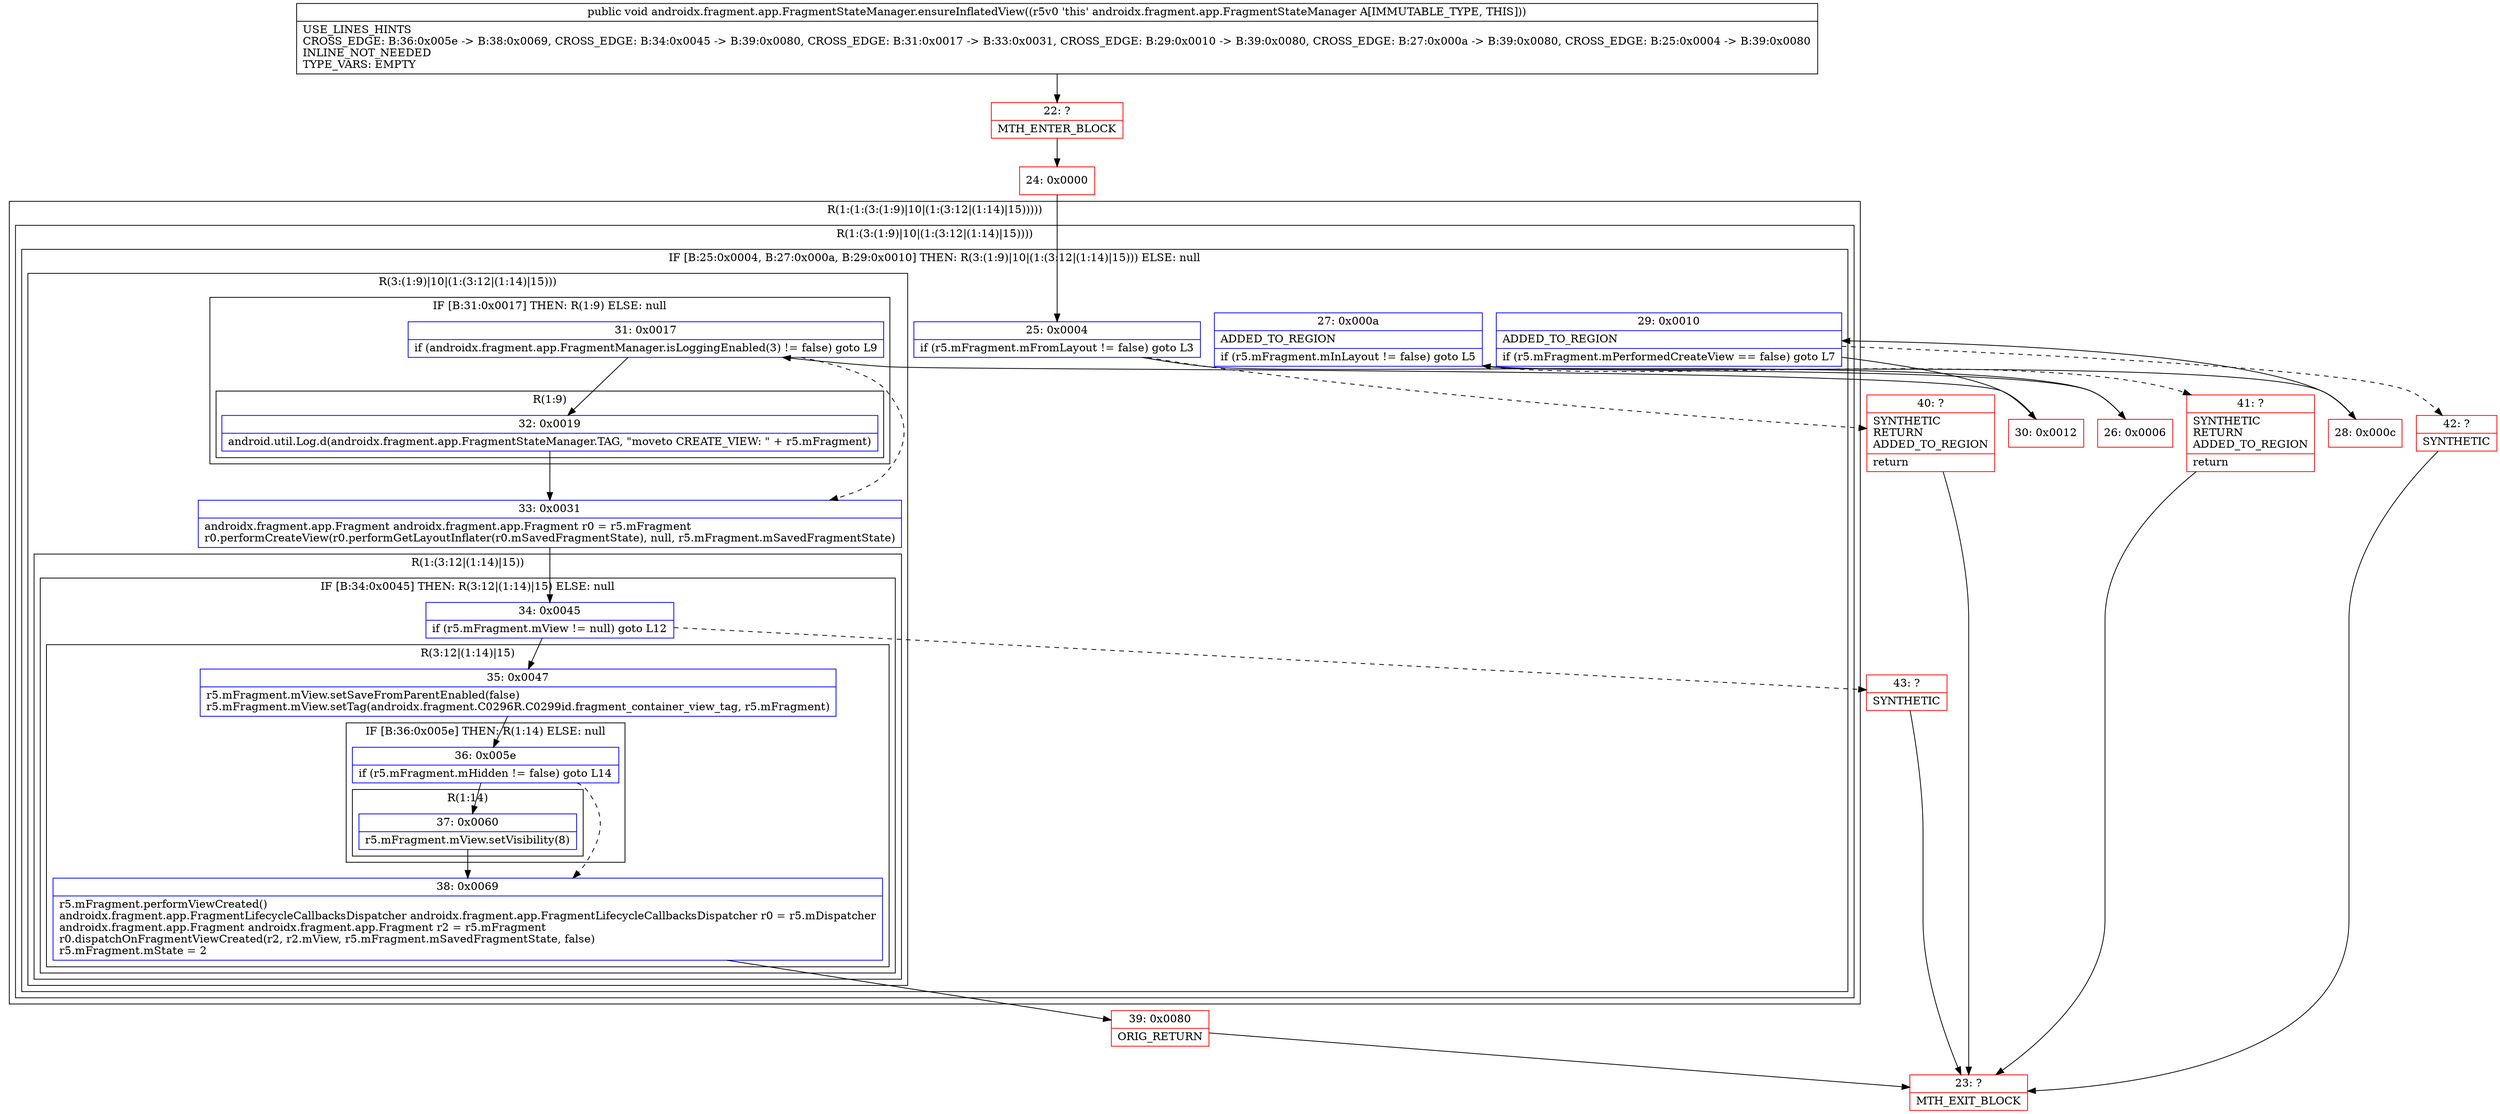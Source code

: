 digraph "CFG forandroidx.fragment.app.FragmentStateManager.ensureInflatedView()V" {
subgraph cluster_Region_891187463 {
label = "R(1:(1:(3:(1:9)|10|(1:(3:12|(1:14)|15)))))";
node [shape=record,color=blue];
subgraph cluster_Region_988558379 {
label = "R(1:(3:(1:9)|10|(1:(3:12|(1:14)|15))))";
node [shape=record,color=blue];
subgraph cluster_IfRegion_936071058 {
label = "IF [B:25:0x0004, B:27:0x000a, B:29:0x0010] THEN: R(3:(1:9)|10|(1:(3:12|(1:14)|15))) ELSE: null";
node [shape=record,color=blue];
Node_25 [shape=record,label="{25\:\ 0x0004|if (r5.mFragment.mFromLayout != false) goto L3\l}"];
Node_27 [shape=record,label="{27\:\ 0x000a|ADDED_TO_REGION\l|if (r5.mFragment.mInLayout != false) goto L5\l}"];
Node_29 [shape=record,label="{29\:\ 0x0010|ADDED_TO_REGION\l|if (r5.mFragment.mPerformedCreateView == false) goto L7\l}"];
subgraph cluster_Region_896226422 {
label = "R(3:(1:9)|10|(1:(3:12|(1:14)|15)))";
node [shape=record,color=blue];
subgraph cluster_IfRegion_579101692 {
label = "IF [B:31:0x0017] THEN: R(1:9) ELSE: null";
node [shape=record,color=blue];
Node_31 [shape=record,label="{31\:\ 0x0017|if (androidx.fragment.app.FragmentManager.isLoggingEnabled(3) != false) goto L9\l}"];
subgraph cluster_Region_1691662562 {
label = "R(1:9)";
node [shape=record,color=blue];
Node_32 [shape=record,label="{32\:\ 0x0019|android.util.Log.d(androidx.fragment.app.FragmentStateManager.TAG, \"moveto CREATE_VIEW: \" + r5.mFragment)\l}"];
}
}
Node_33 [shape=record,label="{33\:\ 0x0031|androidx.fragment.app.Fragment androidx.fragment.app.Fragment r0 = r5.mFragment\lr0.performCreateView(r0.performGetLayoutInflater(r0.mSavedFragmentState), null, r5.mFragment.mSavedFragmentState)\l}"];
subgraph cluster_Region_1069712703 {
label = "R(1:(3:12|(1:14)|15))";
node [shape=record,color=blue];
subgraph cluster_IfRegion_1377368714 {
label = "IF [B:34:0x0045] THEN: R(3:12|(1:14)|15) ELSE: null";
node [shape=record,color=blue];
Node_34 [shape=record,label="{34\:\ 0x0045|if (r5.mFragment.mView != null) goto L12\l}"];
subgraph cluster_Region_453786739 {
label = "R(3:12|(1:14)|15)";
node [shape=record,color=blue];
Node_35 [shape=record,label="{35\:\ 0x0047|r5.mFragment.mView.setSaveFromParentEnabled(false)\lr5.mFragment.mView.setTag(androidx.fragment.C0296R.C0299id.fragment_container_view_tag, r5.mFragment)\l}"];
subgraph cluster_IfRegion_1401092278 {
label = "IF [B:36:0x005e] THEN: R(1:14) ELSE: null";
node [shape=record,color=blue];
Node_36 [shape=record,label="{36\:\ 0x005e|if (r5.mFragment.mHidden != false) goto L14\l}"];
subgraph cluster_Region_315644300 {
label = "R(1:14)";
node [shape=record,color=blue];
Node_37 [shape=record,label="{37\:\ 0x0060|r5.mFragment.mView.setVisibility(8)\l}"];
}
}
Node_38 [shape=record,label="{38\:\ 0x0069|r5.mFragment.performViewCreated()\landroidx.fragment.app.FragmentLifecycleCallbacksDispatcher androidx.fragment.app.FragmentLifecycleCallbacksDispatcher r0 = r5.mDispatcher\landroidx.fragment.app.Fragment androidx.fragment.app.Fragment r2 = r5.mFragment\lr0.dispatchOnFragmentViewCreated(r2, r2.mView, r5.mFragment.mSavedFragmentState, false)\lr5.mFragment.mState = 2\l}"];
}
}
}
}
}
}
}
Node_22 [shape=record,color=red,label="{22\:\ ?|MTH_ENTER_BLOCK\l}"];
Node_24 [shape=record,color=red,label="{24\:\ 0x0000}"];
Node_26 [shape=record,color=red,label="{26\:\ 0x0006}"];
Node_28 [shape=record,color=red,label="{28\:\ 0x000c}"];
Node_30 [shape=record,color=red,label="{30\:\ 0x0012}"];
Node_39 [shape=record,color=red,label="{39\:\ 0x0080|ORIG_RETURN\l}"];
Node_23 [shape=record,color=red,label="{23\:\ ?|MTH_EXIT_BLOCK\l}"];
Node_43 [shape=record,color=red,label="{43\:\ ?|SYNTHETIC\l}"];
Node_42 [shape=record,color=red,label="{42\:\ ?|SYNTHETIC\l}"];
Node_41 [shape=record,color=red,label="{41\:\ ?|SYNTHETIC\lRETURN\lADDED_TO_REGION\l|return\l}"];
Node_40 [shape=record,color=red,label="{40\:\ ?|SYNTHETIC\lRETURN\lADDED_TO_REGION\l|return\l}"];
MethodNode[shape=record,label="{public void androidx.fragment.app.FragmentStateManager.ensureInflatedView((r5v0 'this' androidx.fragment.app.FragmentStateManager A[IMMUTABLE_TYPE, THIS]))  | USE_LINES_HINTS\lCROSS_EDGE: B:36:0x005e \-\> B:38:0x0069, CROSS_EDGE: B:34:0x0045 \-\> B:39:0x0080, CROSS_EDGE: B:31:0x0017 \-\> B:33:0x0031, CROSS_EDGE: B:29:0x0010 \-\> B:39:0x0080, CROSS_EDGE: B:27:0x000a \-\> B:39:0x0080, CROSS_EDGE: B:25:0x0004 \-\> B:39:0x0080\lINLINE_NOT_NEEDED\lTYPE_VARS: EMPTY\l}"];
MethodNode -> Node_22;Node_25 -> Node_26;
Node_25 -> Node_40[style=dashed];
Node_27 -> Node_28;
Node_27 -> Node_41[style=dashed];
Node_29 -> Node_30;
Node_29 -> Node_42[style=dashed];
Node_31 -> Node_32;
Node_31 -> Node_33[style=dashed];
Node_32 -> Node_33;
Node_33 -> Node_34;
Node_34 -> Node_35;
Node_34 -> Node_43[style=dashed];
Node_35 -> Node_36;
Node_36 -> Node_37;
Node_36 -> Node_38[style=dashed];
Node_37 -> Node_38;
Node_38 -> Node_39;
Node_22 -> Node_24;
Node_24 -> Node_25;
Node_26 -> Node_27;
Node_28 -> Node_29;
Node_30 -> Node_31;
Node_39 -> Node_23;
Node_43 -> Node_23;
Node_42 -> Node_23;
Node_41 -> Node_23;
Node_40 -> Node_23;
}

